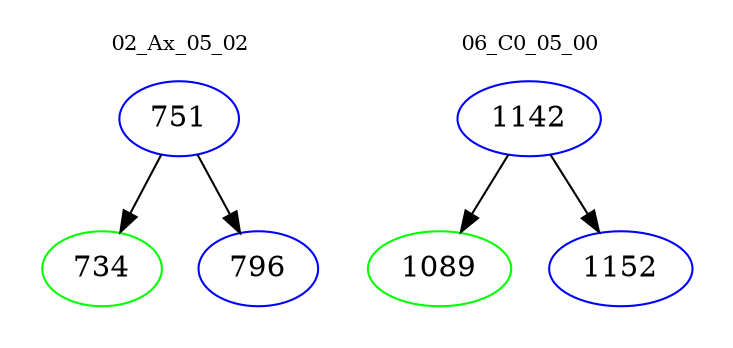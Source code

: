 digraph{
subgraph cluster_0 {
color = white
label = "02_Ax_05_02";
fontsize=10;
T0_751 [label="751", color="blue"]
T0_751 -> T0_734 [color="black"]
T0_734 [label="734", color="green"]
T0_751 -> T0_796 [color="black"]
T0_796 [label="796", color="blue"]
}
subgraph cluster_1 {
color = white
label = "06_C0_05_00";
fontsize=10;
T1_1142 [label="1142", color="blue"]
T1_1142 -> T1_1089 [color="black"]
T1_1089 [label="1089", color="green"]
T1_1142 -> T1_1152 [color="black"]
T1_1152 [label="1152", color="blue"]
}
}
